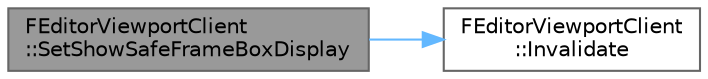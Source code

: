 digraph "FEditorViewportClient::SetShowSafeFrameBoxDisplay"
{
 // INTERACTIVE_SVG=YES
 // LATEX_PDF_SIZE
  bgcolor="transparent";
  edge [fontname=Helvetica,fontsize=10,labelfontname=Helvetica,labelfontsize=10];
  node [fontname=Helvetica,fontsize=10,shape=box,height=0.2,width=0.4];
  rankdir="LR";
  Node1 [id="Node000001",label="FEditorViewportClient\l::SetShowSafeFrameBoxDisplay",height=0.2,width=0.4,color="gray40", fillcolor="grey60", style="filled", fontcolor="black",tooltip=" "];
  Node1 -> Node2 [id="edge1_Node000001_Node000002",color="steelblue1",style="solid",tooltip=" "];
  Node2 [id="Node000002",label="FEditorViewportClient\l::Invalidate",height=0.2,width=0.4,color="grey40", fillcolor="white", style="filled",URL="$df/d9e/classFEditorViewportClient.html#a1d2a8753c776f1255257ebc636ac2932",tooltip="Invalidates this viewport and optionally child views."];
}
